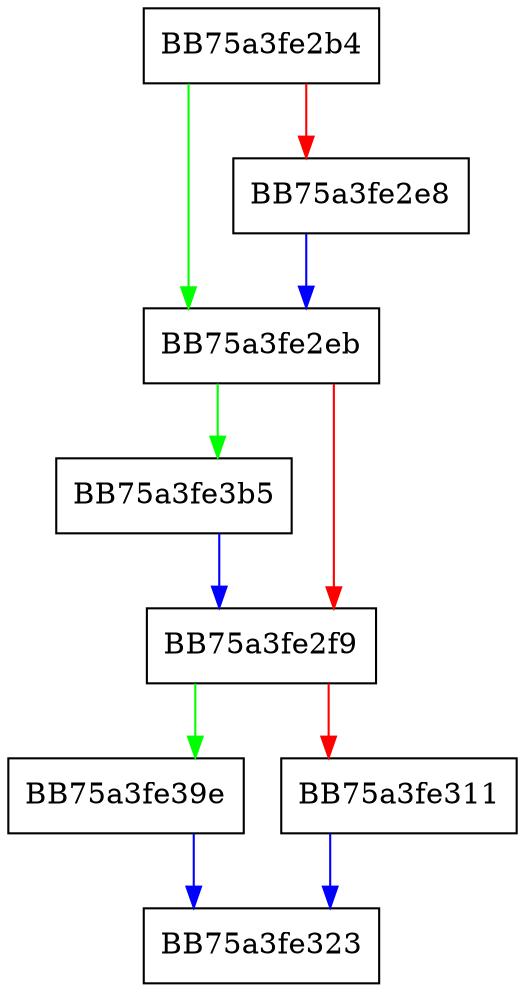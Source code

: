 digraph utf16_to_utf8 {
  node [shape="box"];
  graph [splines=ortho];
  BB75a3fe2b4 -> BB75a3fe2eb [color="green"];
  BB75a3fe2b4 -> BB75a3fe2e8 [color="red"];
  BB75a3fe2e8 -> BB75a3fe2eb [color="blue"];
  BB75a3fe2eb -> BB75a3fe3b5 [color="green"];
  BB75a3fe2eb -> BB75a3fe2f9 [color="red"];
  BB75a3fe2f9 -> BB75a3fe39e [color="green"];
  BB75a3fe2f9 -> BB75a3fe311 [color="red"];
  BB75a3fe311 -> BB75a3fe323 [color="blue"];
  BB75a3fe39e -> BB75a3fe323 [color="blue"];
  BB75a3fe3b5 -> BB75a3fe2f9 [color="blue"];
}